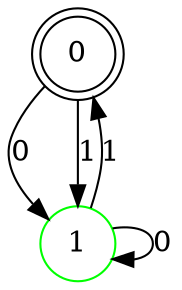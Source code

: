 digraph {
	node [color=black shape=doublecircle]
	0
	node [color=green shape=circle]
	1
	0 -> 1 [label=0]
	0 -> 1 [label=1]
	1 -> 1 [label=0]
	1 -> 0 [label=1]
}
